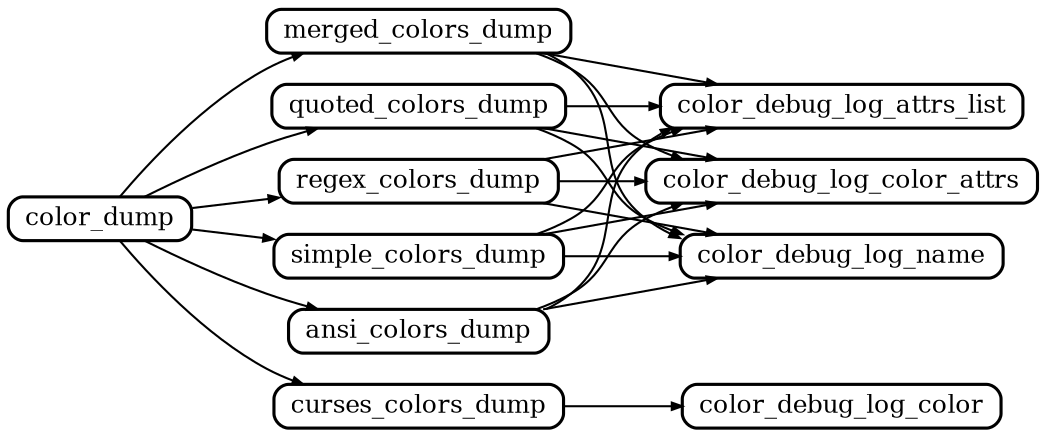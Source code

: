 digraph callgraph {
	graph [
		rankdir="LR"
		nodesep="0.2"
		ranksep="0.5"
		compound="true"
	]

	node [
		shape="Mrecord"
		fontsize="12"
		fillcolor="#ffffff"
		style="filled"
		height="0.2"
		penwidth="1.5"
		color="black"
	]

	edge [
		penwidth="1.0"
		arrowsize="0.5"
	]

	ansi_colors_dump -> color_debug_log_attrs_list
	ansi_colors_dump -> color_debug_log_color_attrs
	ansi_colors_dump -> color_debug_log_name
	color_dump -> ansi_colors_dump
	color_dump -> curses_colors_dump
	color_dump -> merged_colors_dump
	color_dump -> quoted_colors_dump
	color_dump -> regex_colors_dump
	color_dump -> simple_colors_dump
	curses_colors_dump -> color_debug_log_color
	merged_colors_dump -> color_debug_log_attrs_list
	merged_colors_dump -> color_debug_log_color_attrs
	merged_colors_dump -> color_debug_log_name
	quoted_colors_dump -> color_debug_log_attrs_list
	quoted_colors_dump -> color_debug_log_color_attrs
	quoted_colors_dump -> color_debug_log_name
	regex_colors_dump -> color_debug_log_attrs_list
	regex_colors_dump -> color_debug_log_color_attrs
	regex_colors_dump -> color_debug_log_name
	simple_colors_dump -> color_debug_log_attrs_list
	simple_colors_dump -> color_debug_log_color_attrs
	simple_colors_dump -> color_debug_log_name

}
